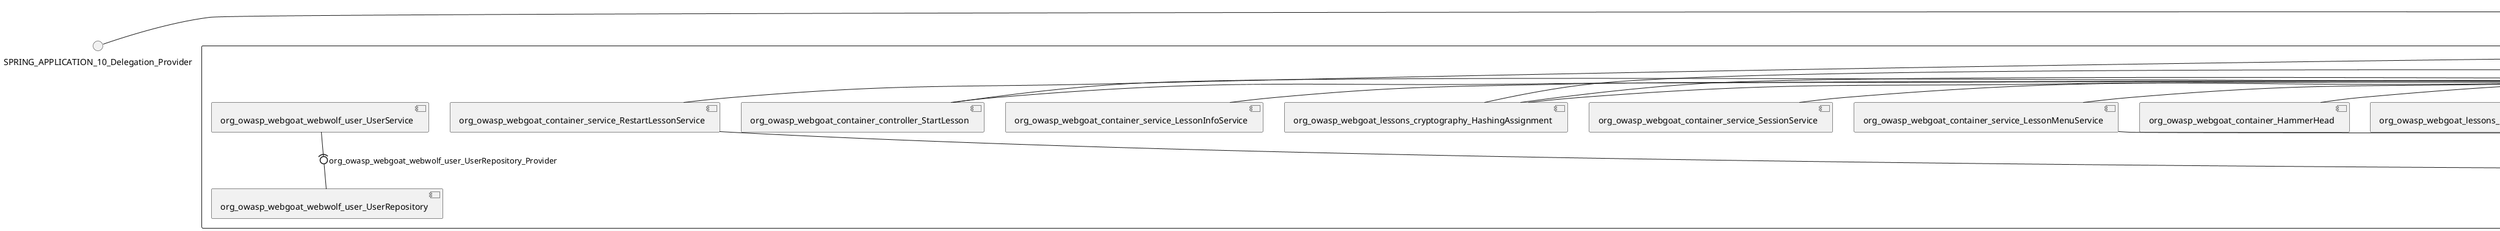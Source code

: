 @startuml
skinparam fixCircleLabelOverlapping true
skinparam componentStyle uml2
() SPRING_APPLICATION_10_Delegation_Provider
() SPRING_APPLICATION_11_Delegation_Provider
() SPRING_APPLICATION_12_Delegation_Provider
() SPRING_APPLICATION_13_Delegation_Provider
() SPRING_APPLICATION_14_Delegation_Provider
() SPRING_APPLICATION_15_Delegation_Provider
() SPRING_APPLICATION_16_Delegation_Provider
() SPRING_APPLICATION_2_Delegation_Provider
() SPRING_APPLICATION_3_Delegation_Provider
() SPRING_APPLICATION_4_Delegation_Provider
() SPRING_APPLICATION_5_Delegation_Provider
() SPRING_APPLICATION_6_Delegation_Provider
() SPRING_APPLICATION_7_Delegation_Provider
() SPRING_APPLICATION_8_Delegation_Provider
() SPRING_APPLICATION_9_Delegation_Provider
() SPRING_APPLICATION_BypassRestrictions_FieldRestrictions_POST_Delegation_Provider
() SPRING_APPLICATION_BypassRestrictions_frontendValidation_POST_Delegation_Provider
() SPRING_APPLICATION_ChromeDevTools_dummy_POST_Delegation_Provider
() SPRING_APPLICATION_ChromeDevTools_network_POST_Delegation_Provider
() SPRING_APPLICATION_CrossSiteScriptingStored_stored_xss_POST_Delegation_Provider
() SPRING_APPLICATION_CrossSiteScriptingStored_stored_xss_follow_up_POST_Delegation_Provider
() SPRING_APPLICATION_CrossSiteScripting_attack1_POST_Delegation_Provider
() SPRING_APPLICATION_CrossSiteScripting_attack3_POST_Delegation_Provider
() SPRING_APPLICATION_CrossSiteScripting_attack4_POST_Delegation_Provider
() SPRING_APPLICATION_CrossSiteScripting_attack5a_GET_Delegation_Provider
() SPRING_APPLICATION_CrossSiteScripting_attack6a_POST_Delegation_Provider
() SPRING_APPLICATION_CrossSiteScripting_dom_follow_up_POST_Delegation_Provider
() SPRING_APPLICATION_CrossSiteScripting_phone_home_xss_POST_Delegation_Provider
() SPRING_APPLICATION_CrossSiteScripting_quiz_GET_POST_Delegation_Provider
() SPRING_APPLICATION_Delegation_Provider
() SPRING_APPLICATION_GET_10_Delegation_Provider
() SPRING_APPLICATION_GET_11_Delegation_Provider
() SPRING_APPLICATION_GET_2_Delegation_Provider
() SPRING_APPLICATION_GET_3_Delegation_Provider
() SPRING_APPLICATION_GET_4_Delegation_Provider
() SPRING_APPLICATION_GET_5_Delegation_Provider
() SPRING_APPLICATION_GET_6_Delegation_Provider
() SPRING_APPLICATION_GET_7_Delegation_Provider
() SPRING_APPLICATION_GET_8_Delegation_Provider
() SPRING_APPLICATION_GET_9_Delegation_Provider
() SPRING_APPLICATION_GET_Delegation_Provider
() SPRING_APPLICATION_HtmlTampering_task_POST_Delegation_Provider
() SPRING_APPLICATION_HttpBasics_attack1_POST_Delegation_Provider
() SPRING_APPLICATION_HttpBasics_attack2_POST_Delegation_Provider
() SPRING_APPLICATION_IDOR_diff_attributes_POST_Delegation_Provider
() SPRING_APPLICATION_IDOR_login_POST_Delegation_Provider
() SPRING_APPLICATION_IDOR_profile_alt_path_POST_Delegation_Provider
() SPRING_APPLICATION_InsecureDeserialization_task_POST_Delegation_Provider
() SPRING_APPLICATION_InsecureLogin_Delegation_Provider
() SPRING_APPLICATION_JWT_decode_POST_Delegation_Provider
() SPRING_APPLICATION_JWT_jku_Delegation_Provider
() SPRING_APPLICATION_JWT_kid_Delegation_Provider
() SPRING_APPLICATION_JWT_quiz_GET_POST_Delegation_Provider
() SPRING_APPLICATION_JWT_refresh_Delegation_Provider
() SPRING_APPLICATION_JWT_secret_POST_Delegation_Provider
() SPRING_APPLICATION_JWT_votings_Delegation_Provider
() SPRING_APPLICATION_LogSpoofing_log_bleeding_POST_Delegation_Provider
() SPRING_APPLICATION_LogSpoofing_log_spoofing_POST_Delegation_Provider
() SPRING_APPLICATION_POST_10_Delegation_Provider
() SPRING_APPLICATION_POST_11_Delegation_Provider
() SPRING_APPLICATION_POST_12_Delegation_Provider
() SPRING_APPLICATION_POST_13_Delegation_Provider
() SPRING_APPLICATION_POST_14_Delegation_Provider
() SPRING_APPLICATION_POST_15_Delegation_Provider
() SPRING_APPLICATION_POST_16_Delegation_Provider
() SPRING_APPLICATION_POST_17_Delegation_Provider
() SPRING_APPLICATION_POST_18_Delegation_Provider
() SPRING_APPLICATION_POST_2_Delegation_Provider
() SPRING_APPLICATION_POST_3_Delegation_Provider
() SPRING_APPLICATION_POST_4_Delegation_Provider
() SPRING_APPLICATION_POST_5_Delegation_Provider
() SPRING_APPLICATION_POST_6_Delegation_Provider
() SPRING_APPLICATION_POST_7_Delegation_Provider
() SPRING_APPLICATION_POST_8_Delegation_Provider
() SPRING_APPLICATION_POST_9_Delegation_Provider
() SPRING_APPLICATION_POST_Delegation_Provider
() SPRING_APPLICATION_PUT_Delegation_Provider
() SPRING_APPLICATION_PasswordReset_ForgotPassword_create_password_reset_link_POST_Delegation_Provider
() SPRING_APPLICATION_PasswordReset_SecurityQuestions_POST_Delegation_Provider
() SPRING_APPLICATION_PasswordReset_reset_Delegation_Provider
() SPRING_APPLICATION_PasswordReset_simple_mail_reset_POST_Delegation_Provider
() SPRING_APPLICATION_PathTraversal_profile_picture_GET_Delegation_Provider
() SPRING_APPLICATION_PathTraversal_profile_picture_fix_GET_Delegation_Provider
() SPRING_APPLICATION_PathTraversal_profile_upload_POST_Delegation_Provider
() SPRING_APPLICATION_PathTraversal_profile_upload_fix_POST_Delegation_Provider
() SPRING_APPLICATION_PathTraversal_profile_upload_remove_user_input_POST_Delegation_Provider
() SPRING_APPLICATION_PathTraversal_random_POST_Delegation_Provider
() SPRING_APPLICATION_PathTraversal_random_picture_GET_Delegation_Provider
() SPRING_APPLICATION_PathTraversal_zip_slip_Delegation_Provider
() SPRING_APPLICATION_SSRF_task1_POST_Delegation_Provider
() SPRING_APPLICATION_SSRF_task2_POST_Delegation_Provider
() SPRING_APPLICATION_SecurePasswords_assignment_POST_Delegation_Provider
() SPRING_APPLICATION_SqlInjectionAdvanced_attack6a_POST_Delegation_Provider
() SPRING_APPLICATION_SqlInjectionAdvanced_attack6b_POST_Delegation_Provider
() SPRING_APPLICATION_SqlInjectionAdvanced_challenge_Login_POST_Delegation_Provider
() SPRING_APPLICATION_SqlInjectionAdvanced_challenge_PUT_Delegation_Provider
() SPRING_APPLICATION_SqlInjectionAdvanced_quiz_GET_POST_Delegation_Provider
() SPRING_APPLICATION_SqlInjectionMitigations_attack10a_POST_Delegation_Provider
() SPRING_APPLICATION_SqlInjectionMitigations_attack10b_POST_Delegation_Provider
() SPRING_APPLICATION_SqlInjectionMitigations_attack12a_POST_Delegation_Provider
() SPRING_APPLICATION_SqlInjectionMitigations_servers_GET_Delegation_Provider
() SPRING_APPLICATION_SqlInjection_assignment5a_POST_Delegation_Provider
() SPRING_APPLICATION_SqlInjection_assignment5b_POST_Delegation_Provider
() SPRING_APPLICATION_SqlInjection_attack10_POST_Delegation_Provider
() SPRING_APPLICATION_SqlInjection_attack2_POST_Delegation_Provider
() SPRING_APPLICATION_SqlInjection_attack3_POST_Delegation_Provider
() SPRING_APPLICATION_SqlInjection_attack4_POST_Delegation_Provider
() SPRING_APPLICATION_SqlInjection_attack5_POST_Delegation_Provider
() SPRING_APPLICATION_SqlInjection_attack8_POST_Delegation_Provider
() SPRING_APPLICATION_SqlInjection_attack9_POST_Delegation_Provider
() SPRING_APPLICATION_SqlOnlyInputValidationOnKeywords_attack_POST_Delegation_Provider
() SPRING_APPLICATION_SqlOnlyInputValidation_attack_POST_Delegation_Provider
() SPRING_APPLICATION_VulnerableComponents_attack1_POST_Delegation_Provider
() SPRING_APPLICATION_WebWolf_GET_Delegation_Provider
() SPRING_APPLICATION_WebWolf_landing_Delegation_Provider
() SPRING_APPLICATION_WebWolf_mail_Delegation_Provider
() SPRING_APPLICATION_challenge_1_POST_Delegation_Provider
() SPRING_APPLICATION_challenge_5_POST_Delegation_Provider
() SPRING_APPLICATION_challenge_7_Delegation_Provider
() SPRING_APPLICATION_challenge_8_Delegation_Provider
() SPRING_APPLICATION_challenge_logo_Delegation_Provider
() SPRING_APPLICATION_cia_quiz_GET_POST_Delegation_Provider
() SPRING_APPLICATION_clientSideFiltering_attack1_POST_Delegation_Provider
() SPRING_APPLICATION_clientSideFiltering_challenge_store_coupons_GET_Delegation_Provider
() SPRING_APPLICATION_clientSideFiltering_getItForFree_POST_Delegation_Provider
() SPRING_APPLICATION_clientSideFiltering_salaries_GET_Delegation_Provider
() SPRING_APPLICATION_crypto_encoding_basic_auth_POST_Delegation_Provider
() SPRING_APPLICATION_crypto_encoding_xor_POST_Delegation_Provider
() SPRING_APPLICATION_crypto_hashing_POST_Delegation_Provider
() SPRING_APPLICATION_crypto_secure_defaults_POST_Delegation_Provider
() SPRING_APPLICATION_crypto_signing_verify_POST_Delegation_Provider
() SPRING_APPLICATION_csrf_feedback_message_POST_Delegation_Provider
() SPRING_APPLICATION_csrf_review_POST_Delegation_Provider
() SPRING_APPLICATION_files_GET_Delegation_Provider
() SPRING_APPLICATION_fileupload_POST_Delegation_Provider
() SPRING_APPLICATION_jwt_Delegation_Provider
() SPRING_APPLICATION_landing_Delegation_Provider
() SPRING_APPLICATION_lesson_template_Delegation_Provider
() SPRING_APPLICATION_login_oauth_mvc_GET_Delegation_Provider
() SPRING_APPLICATION_mail_DELETE_GET_POST_Delegation_Provider
() SPRING_APPLICATION_register_mvc_POST_Delegation_Provider
() SPRING_APPLICATION_registration_GET_Delegation_Provider
() SPRING_APPLICATION_requests_GET_Delegation_Provider
() SPRING_APPLICATION_scoreboard_data_GET_Delegation_Provider
() SPRING_APPLICATION_server_directory_GET_Delegation_Provider
() SPRING_APPLICATION_service_debug_labels_mvc_Delegation_Provider
() SPRING_APPLICATION_service_lessonoverview_mvc_Delegation_Provider
() SPRING_APPLICATION_xxe_comments_GET_Delegation_Provider
rectangle System {
[org_owasp_webgoat_container_HammerHead] [[webgoat-webgoat.repository#__sWHqg87Ee-2TMdGPkhvLQ]]
[org_owasp_webgoat_container_WebWolfRedirect] [[webgoat-webgoat.repository#__sWHqg87Ee-2TMdGPkhvLQ]]
[org_owasp_webgoat_container_controller_StartLesson] [[webgoat-webgoat.repository#__sWHqg87Ee-2TMdGPkhvLQ]]
[org_owasp_webgoat_container_controller_Welcome] [[webgoat-webgoat.repository#__sWHqg87Ee-2TMdGPkhvLQ]]
[org_owasp_webgoat_container_i18n_PluginMessages_Provider] [[webgoat-webgoat.repository#__sWHqg87Ee-2TMdGPkhvLQ]]
[org_owasp_webgoat_container_service_EnvironmentService] [[webgoat-webgoat.repository#__sWHqg87Ee-2TMdGPkhvLQ]]
[org_owasp_webgoat_container_service_HintService] [[webgoat-webgoat.repository#__sWHqg87Ee-2TMdGPkhvLQ]]
[org_owasp_webgoat_container_service_LabelDebugService] [[webgoat-webgoat.repository#__sWHqg87Ee-2TMdGPkhvLQ]]
[org_owasp_webgoat_container_service_LabelService] [[webgoat-webgoat.repository#__sWHqg87Ee-2TMdGPkhvLQ]]
[org_owasp_webgoat_container_service_LessonInfoService] [[webgoat-webgoat.repository#__sWHqg87Ee-2TMdGPkhvLQ]]
[org_owasp_webgoat_container_service_LessonMenuService] [[webgoat-webgoat.repository#__sWHqg87Ee-2TMdGPkhvLQ]]
[org_owasp_webgoat_container_service_LessonProgressService] [[webgoat-webgoat.repository#__sWHqg87Ee-2TMdGPkhvLQ]]
[org_owasp_webgoat_container_service_LessonTitleService] [[webgoat-webgoat.repository#__sWHqg87Ee-2TMdGPkhvLQ]]
[org_owasp_webgoat_container_service_ReportCardService] [[webgoat-webgoat.repository#__sWHqg87Ee-2TMdGPkhvLQ]]
[org_owasp_webgoat_container_service_RestartLessonService] [[webgoat-webgoat.repository#__sWHqg87Ee-2TMdGPkhvLQ]]
[org_owasp_webgoat_container_service_SessionService] [[webgoat-webgoat.repository#__sWHqg87Ee-2TMdGPkhvLQ]]
[org_owasp_webgoat_container_session_UserSessionData_Provider] [[webgoat-webgoat.repository#__sWHqg87Ee-2TMdGPkhvLQ]]
[org_owasp_webgoat_container_session_WebSession_Provider] [[webgoat-webgoat.repository#__sWHqg87Ee-2TMdGPkhvLQ]]
[org_owasp_webgoat_container_users_RegistrationController] [[webgoat-webgoat.repository#__sWHqg87Ee-2TMdGPkhvLQ]]
[org_owasp_webgoat_container_users_Scoreboard] [[webgoat-webgoat.repository#__sWHqg87Ee-2TMdGPkhvLQ]]
[org_owasp_webgoat_container_users_UserRepository] [[webgoat-webgoat.repository#__sWHqg87Ee-2TMdGPkhvLQ]]
[org_owasp_webgoat_container_users_UserService] [[webgoat-webgoat.repository#__sWHqg87Ee-2TMdGPkhvLQ]]
[org_owasp_webgoat_container_users_UserTrackerRepository] [[webgoat-webgoat.repository#__sWHqg87Ee-2TMdGPkhvLQ]]
[org_owasp_webgoat_lessons_authbypass_VerifyAccount] [[webgoat-webgoat.repository#__sWHqg87Ee-2TMdGPkhvLQ]]
[org_owasp_webgoat_lessons_bypassrestrictions_BypassRestrictionsFieldRestrictions] [[webgoat-webgoat.repository#__sWHqg87Ee-2TMdGPkhvLQ]]
[org_owasp_webgoat_lessons_bypassrestrictions_BypassRestrictionsFrontendValidation] [[webgoat-webgoat.repository#__sWHqg87Ee-2TMdGPkhvLQ]]
[org_owasp_webgoat_lessons_challenges_FlagController] [[webgoat-webgoat.repository#__sWHqg87Ee-2TMdGPkhvLQ]]
[org_owasp_webgoat_lessons_challenges_challenge1_Assignment1] [[webgoat-webgoat.repository#__sWHqg87Ee-2TMdGPkhvLQ]]
[org_owasp_webgoat_lessons_challenges_challenge1_ImageServlet] [[webgoat-webgoat.repository#__sWHqg87Ee-2TMdGPkhvLQ]]
[org_owasp_webgoat_lessons_challenges_challenge5_Assignment5] [[webgoat-webgoat.repository#__sWHqg87Ee-2TMdGPkhvLQ]]
[org_owasp_webgoat_lessons_challenges_challenge7_Assignment7] [[webgoat-webgoat.repository#__sWHqg87Ee-2TMdGPkhvLQ]]
[org_owasp_webgoat_lessons_challenges_challenge8_Assignment8] [[webgoat-webgoat.repository#__sWHqg87Ee-2TMdGPkhvLQ]]
[org_owasp_webgoat_lessons_chromedevtools_NetworkDummy] [[webgoat-webgoat.repository#__sWHqg87Ee-2TMdGPkhvLQ]]
[org_owasp_webgoat_lessons_chromedevtools_NetworkLesson] [[webgoat-webgoat.repository#__sWHqg87Ee-2TMdGPkhvLQ]]
[org_owasp_webgoat_lessons_cia_CIAQuiz] [[webgoat-webgoat.repository#__sWHqg87Ee-2TMdGPkhvLQ]]
[org_owasp_webgoat_lessons_clientsidefiltering_ClientSideFilteringAssignment] [[webgoat-webgoat.repository#__sWHqg87Ee-2TMdGPkhvLQ]]
[org_owasp_webgoat_lessons_clientsidefiltering_ClientSideFilteringFreeAssignment] [[webgoat-webgoat.repository#__sWHqg87Ee-2TMdGPkhvLQ]]
[org_owasp_webgoat_lessons_clientsidefiltering_Salaries] [[webgoat-webgoat.repository#__sWHqg87Ee-2TMdGPkhvLQ]]
[org_owasp_webgoat_lessons_clientsidefiltering_ShopEndpoint] [[webgoat-webgoat.repository#__sWHqg87Ee-2TMdGPkhvLQ]]
[org_owasp_webgoat_lessons_cryptography_EncodingAssignment] [[webgoat-webgoat.repository#__sWHqg87Ee-2TMdGPkhvLQ]]
[org_owasp_webgoat_lessons_cryptography_HashingAssignment] [[webgoat-webgoat.repository#__sWHqg87Ee-2TMdGPkhvLQ]]
[org_owasp_webgoat_lessons_cryptography_SecureDefaultsAssignment] [[webgoat-webgoat.repository#__sWHqg87Ee-2TMdGPkhvLQ]]
[org_owasp_webgoat_lessons_cryptography_SigningAssignment] [[webgoat-webgoat.repository#__sWHqg87Ee-2TMdGPkhvLQ]]
[org_owasp_webgoat_lessons_cryptography_XOREncodingAssignment] [[webgoat-webgoat.repository#__sWHqg87Ee-2TMdGPkhvLQ]]
[org_owasp_webgoat_lessons_csrf_CSRFConfirmFlag1] [[webgoat-webgoat.repository#__sWHqg87Ee-2TMdGPkhvLQ]]
[org_owasp_webgoat_lessons_csrf_CSRFFeedback] [[webgoat-webgoat.repository#__sWHqg87Ee-2TMdGPkhvLQ]]
[org_owasp_webgoat_lessons_csrf_CSRFGetFlag] [[webgoat-webgoat.repository#__sWHqg87Ee-2TMdGPkhvLQ]]
[org_owasp_webgoat_lessons_csrf_CSRFLogin] [[webgoat-webgoat.repository#__sWHqg87Ee-2TMdGPkhvLQ]]
[org_owasp_webgoat_lessons_csrf_ForgedReviews] [[webgoat-webgoat.repository#__sWHqg87Ee-2TMdGPkhvLQ]]
[org_owasp_webgoat_lessons_csrf_ObjectMapper_Provider] [[webgoat-webgoat.repository#__sWHqg87Ee-2TMdGPkhvLQ]]
[org_owasp_webgoat_lessons_deserialization_InsecureDeserializationTask] [[webgoat-webgoat.repository#__sWHqg87Ee-2TMdGPkhvLQ]]
[org_owasp_webgoat_lessons_hijacksession_HijackSessionAssignment] [[webgoat-webgoat.repository#__sWHqg87Ee-2TMdGPkhvLQ]]
[org_owasp_webgoat_lessons_hijacksession_cas_HijackSessionAuthenticationProvider] [[webgoat-webgoat.repository#__sWHqg87Ee-2TMdGPkhvLQ]]
[org_owasp_webgoat_lessons_htmltampering_HtmlTamperingTask] [[webgoat-webgoat.repository#__sWHqg87Ee-2TMdGPkhvLQ]]
[org_owasp_webgoat_lessons_httpbasics_HttpBasicsLesson] [[webgoat-webgoat.repository#__sWHqg87Ee-2TMdGPkhvLQ]]
[org_owasp_webgoat_lessons_httpbasics_HttpBasicsQuiz] [[webgoat-webgoat.repository#__sWHqg87Ee-2TMdGPkhvLQ]]
[org_owasp_webgoat_lessons_httpproxies_HttpBasicsInterceptRequest] [[webgoat-webgoat.repository#__sWHqg87Ee-2TMdGPkhvLQ]]
[org_owasp_webgoat_lessons_idor_IDORDiffAttributes] [[webgoat-webgoat.repository#__sWHqg87Ee-2TMdGPkhvLQ]]
[org_owasp_webgoat_lessons_idor_IDOREditOtherProfile] [[webgoat-webgoat.repository#__sWHqg87Ee-2TMdGPkhvLQ]]
[org_owasp_webgoat_lessons_idor_IDORLogin] [[webgoat-webgoat.repository#__sWHqg87Ee-2TMdGPkhvLQ]]
[org_owasp_webgoat_lessons_idor_IDORViewOtherProfile] [[webgoat-webgoat.repository#__sWHqg87Ee-2TMdGPkhvLQ]]
[org_owasp_webgoat_lessons_idor_IDORViewOwnProfile] [[webgoat-webgoat.repository#__sWHqg87Ee-2TMdGPkhvLQ]]
[org_owasp_webgoat_lessons_idor_IDORViewOwnProfileAltUrl] [[webgoat-webgoat.repository#__sWHqg87Ee-2TMdGPkhvLQ]]
[org_owasp_webgoat_lessons_insecurelogin_InsecureLoginTask] [[webgoat-webgoat.repository#__sWHqg87Ee-2TMdGPkhvLQ]]
[org_owasp_webgoat_lessons_jwt_JWTDecodeEndpoint] [[webgoat-webgoat.repository#__sWHqg87Ee-2TMdGPkhvLQ]]
[org_owasp_webgoat_lessons_jwt_JWTQuiz] [[webgoat-webgoat.repository#__sWHqg87Ee-2TMdGPkhvLQ]]
[org_owasp_webgoat_lessons_jwt_JWTRefreshEndpoint] [[webgoat-webgoat.repository#__sWHqg87Ee-2TMdGPkhvLQ]]
[org_owasp_webgoat_lessons_jwt_JWTSecretKeyEndpoint] [[webgoat-webgoat.repository#__sWHqg87Ee-2TMdGPkhvLQ]]
[org_owasp_webgoat_lessons_jwt_JWTVotesEndpoint] [[webgoat-webgoat.repository#__sWHqg87Ee-2TMdGPkhvLQ]]
[org_owasp_webgoat_lessons_jwt_claimmisuse_JWTHeaderJKUEndpoint] [[webgoat-webgoat.repository#__sWHqg87Ee-2TMdGPkhvLQ]]
[org_owasp_webgoat_lessons_jwt_claimmisuse_JWTHeaderKIDEndpoint] [[webgoat-webgoat.repository#__sWHqg87Ee-2TMdGPkhvLQ]]
[org_owasp_webgoat_lessons_lessontemplate_SampleAttack] [[webgoat-webgoat.repository#__sWHqg87Ee-2TMdGPkhvLQ]]
[org_owasp_webgoat_lessons_logging_LogBleedingTask] [[webgoat-webgoat.repository#__sWHqg87Ee-2TMdGPkhvLQ]]
[org_owasp_webgoat_lessons_logging_LogSpoofingTask] [[webgoat-webgoat.repository#__sWHqg87Ee-2TMdGPkhvLQ]]
[org_owasp_webgoat_lessons_missingac_MissingFunctionACHiddenMenus] [[webgoat-webgoat.repository#__sWHqg87Ee-2TMdGPkhvLQ]]
[org_owasp_webgoat_lessons_missingac_MissingFunctionACUsers] [[webgoat-webgoat.repository#__sWHqg87Ee-2TMdGPkhvLQ]]
[org_owasp_webgoat_lessons_missingac_MissingFunctionACYourHash] [[webgoat-webgoat.repository#__sWHqg87Ee-2TMdGPkhvLQ]]
[org_owasp_webgoat_lessons_missingac_MissingFunctionACYourHashAdmin] [[webgoat-webgoat.repository#__sWHqg87Ee-2TMdGPkhvLQ]]
[org_owasp_webgoat_lessons_passwordreset_QuestionsAssignment] [[webgoat-webgoat.repository#__sWHqg87Ee-2TMdGPkhvLQ]]
[org_owasp_webgoat_lessons_passwordreset_ResetLinkAssignment] [[webgoat-webgoat.repository#__sWHqg87Ee-2TMdGPkhvLQ]]
[org_owasp_webgoat_lessons_passwordreset_ResetLinkAssignmentForgotPassword] [[webgoat-webgoat.repository#__sWHqg87Ee-2TMdGPkhvLQ]]
[org_owasp_webgoat_lessons_passwordreset_SecurityQuestionAssignment] [[webgoat-webgoat.repository#__sWHqg87Ee-2TMdGPkhvLQ]]
[org_owasp_webgoat_lessons_passwordreset_SimpleMailAssignment] [[webgoat-webgoat.repository#__sWHqg87Ee-2TMdGPkhvLQ]]
[org_owasp_webgoat_lessons_passwordreset_TriedQuestions] [[webgoat-webgoat.repository#__sWHqg87Ee-2TMdGPkhvLQ]]
[org_owasp_webgoat_lessons_pathtraversal_ProfileUpload] [[webgoat-webgoat.repository#__sWHqg87Ee-2TMdGPkhvLQ]]
[org_owasp_webgoat_lessons_pathtraversal_ProfileUploadFix] [[webgoat-webgoat.repository#__sWHqg87Ee-2TMdGPkhvLQ]]
[org_owasp_webgoat_lessons_pathtraversal_ProfileUploadRemoveUserInput] [[webgoat-webgoat.repository#__sWHqg87Ee-2TMdGPkhvLQ]]
[org_owasp_webgoat_lessons_pathtraversal_ProfileUploadRetrieval] [[webgoat-webgoat.repository#__sWHqg87Ee-2TMdGPkhvLQ]]
[org_owasp_webgoat_lessons_pathtraversal_ProfileZipSlip] [[webgoat-webgoat.repository#__sWHqg87Ee-2TMdGPkhvLQ]]
[org_owasp_webgoat_lessons_securepasswords_SecurePasswordsAssignment] [[webgoat-webgoat.repository#__sWHqg87Ee-2TMdGPkhvLQ]]
[org_owasp_webgoat_lessons_spoofcookie_SpoofCookieAssignment] [[webgoat-webgoat.repository#__sWHqg87Ee-2TMdGPkhvLQ]]
[org_owasp_webgoat_lessons_sqlinjection_advanced_SqlInjectionChallenge] [[webgoat-webgoat.repository#__sWHqg87Ee-2TMdGPkhvLQ]]
[org_owasp_webgoat_lessons_sqlinjection_advanced_SqlInjectionChallengeLogin] [[webgoat-webgoat.repository#__sWHqg87Ee-2TMdGPkhvLQ]]
[org_owasp_webgoat_lessons_sqlinjection_advanced_SqlInjectionLesson6a] [[webgoat-webgoat.repository#__sWHqg87Ee-2TMdGPkhvLQ]]
[org_owasp_webgoat_lessons_sqlinjection_advanced_SqlInjectionLesson6b] [[webgoat-webgoat.repository#__sWHqg87Ee-2TMdGPkhvLQ]]
[org_owasp_webgoat_lessons_sqlinjection_advanced_SqlInjectionQuiz] [[webgoat-webgoat.repository#__sWHqg87Ee-2TMdGPkhvLQ]]
[org_owasp_webgoat_lessons_sqlinjection_introduction_SqlInjectionLesson10] [[webgoat-webgoat.repository#__sWHqg87Ee-2TMdGPkhvLQ]]
[org_owasp_webgoat_lessons_sqlinjection_introduction_SqlInjectionLesson2] [[webgoat-webgoat.repository#__sWHqg87Ee-2TMdGPkhvLQ]]
[org_owasp_webgoat_lessons_sqlinjection_introduction_SqlInjectionLesson3] [[webgoat-webgoat.repository#__sWHqg87Ee-2TMdGPkhvLQ]]
[org_owasp_webgoat_lessons_sqlinjection_introduction_SqlInjectionLesson4] [[webgoat-webgoat.repository#__sWHqg87Ee-2TMdGPkhvLQ]]
[org_owasp_webgoat_lessons_sqlinjection_introduction_SqlInjectionLesson5] [[webgoat-webgoat.repository#__sWHqg87Ee-2TMdGPkhvLQ]]
[org_owasp_webgoat_lessons_sqlinjection_introduction_SqlInjectionLesson5a] [[webgoat-webgoat.repository#__sWHqg87Ee-2TMdGPkhvLQ]]
[org_owasp_webgoat_lessons_sqlinjection_introduction_SqlInjectionLesson5b] [[webgoat-webgoat.repository#__sWHqg87Ee-2TMdGPkhvLQ]]
[org_owasp_webgoat_lessons_sqlinjection_introduction_SqlInjectionLesson8] [[webgoat-webgoat.repository#__sWHqg87Ee-2TMdGPkhvLQ]]
[org_owasp_webgoat_lessons_sqlinjection_introduction_SqlInjectionLesson9] [[webgoat-webgoat.repository#__sWHqg87Ee-2TMdGPkhvLQ]]
[org_owasp_webgoat_lessons_sqlinjection_mitigation_Servers] [[webgoat-webgoat.repository#__sWHqg87Ee-2TMdGPkhvLQ]]
[org_owasp_webgoat_lessons_sqlinjection_mitigation_SqlInjectionLesson10a] [[webgoat-webgoat.repository#__sWHqg87Ee-2TMdGPkhvLQ]]
[org_owasp_webgoat_lessons_sqlinjection_mitigation_SqlInjectionLesson10b] [[webgoat-webgoat.repository#__sWHqg87Ee-2TMdGPkhvLQ]]
[org_owasp_webgoat_lessons_sqlinjection_mitigation_SqlInjectionLesson13] [[webgoat-webgoat.repository#__sWHqg87Ee-2TMdGPkhvLQ]]
[org_owasp_webgoat_lessons_sqlinjection_mitigation_SqlOnlyInputValidation] [[webgoat-webgoat.repository#__sWHqg87Ee-2TMdGPkhvLQ]]
[org_owasp_webgoat_lessons_sqlinjection_mitigation_SqlOnlyInputValidationOnKeywords] [[webgoat-webgoat.repository#__sWHqg87Ee-2TMdGPkhvLQ]]
[org_owasp_webgoat_lessons_ssrf_SSRFTask1] [[webgoat-webgoat.repository#__sWHqg87Ee-2TMdGPkhvLQ]]
[org_owasp_webgoat_lessons_ssrf_SSRFTask2] [[webgoat-webgoat.repository#__sWHqg87Ee-2TMdGPkhvLQ]]
[org_owasp_webgoat_lessons_vulnerablecomponents_VulnerableComponentsLesson] [[webgoat-webgoat.repository#__sWHqg87Ee-2TMdGPkhvLQ]]
[org_owasp_webgoat_lessons_webwolfintroduction_LandingAssignment] [[webgoat-webgoat.repository#__sWHqg87Ee-2TMdGPkhvLQ]]
[org_owasp_webgoat_lessons_webwolfintroduction_MailAssignment] [[webgoat-webgoat.repository#__sWHqg87Ee-2TMdGPkhvLQ]]
[org_owasp_webgoat_lessons_xss_CrossSiteScriptingLesson1] [[webgoat-webgoat.repository#__sWHqg87Ee-2TMdGPkhvLQ]]
[org_owasp_webgoat_lessons_xss_CrossSiteScriptingLesson3] [[webgoat-webgoat.repository#__sWHqg87Ee-2TMdGPkhvLQ]]
[org_owasp_webgoat_lessons_xss_CrossSiteScriptingLesson4] [[webgoat-webgoat.repository#__sWHqg87Ee-2TMdGPkhvLQ]]
[org_owasp_webgoat_lessons_xss_CrossSiteScriptingLesson5a] [[webgoat-webgoat.repository#__sWHqg87Ee-2TMdGPkhvLQ]]
[org_owasp_webgoat_lessons_xss_CrossSiteScriptingLesson6a] [[webgoat-webgoat.repository#__sWHqg87Ee-2TMdGPkhvLQ]]
[org_owasp_webgoat_lessons_xss_CrossSiteScriptingQuiz] [[webgoat-webgoat.repository#__sWHqg87Ee-2TMdGPkhvLQ]]
[org_owasp_webgoat_lessons_xss_DOMCrossSiteScripting] [[webgoat-webgoat.repository#__sWHqg87Ee-2TMdGPkhvLQ]]
[org_owasp_webgoat_lessons_xss_DOMCrossSiteScriptingVerifier] [[webgoat-webgoat.repository#__sWHqg87Ee-2TMdGPkhvLQ]]
[org_owasp_webgoat_lessons_xss_stored_StoredCrossSiteScriptingVerifier] [[webgoat-webgoat.repository#__sWHqg87Ee-2TMdGPkhvLQ]]
[org_owasp_webgoat_lessons_xss_stored_StoredXssComments] [[webgoat-webgoat.repository#__sWHqg87Ee-2TMdGPkhvLQ]]
[org_owasp_webgoat_lessons_xxe_BlindSendFileAssignment] [[webgoat-webgoat.repository#__sWHqg87Ee-2TMdGPkhvLQ]]
[org_owasp_webgoat_lessons_xxe_CommentsCache] [[webgoat-webgoat.repository#__sWHqg87Ee-2TMdGPkhvLQ]]
[org_owasp_webgoat_lessons_xxe_CommentsEndpoint] [[webgoat-webgoat.repository#__sWHqg87Ee-2TMdGPkhvLQ]]
[org_owasp_webgoat_lessons_xxe_ContentTypeAssignment] [[webgoat-webgoat.repository#__sWHqg87Ee-2TMdGPkhvLQ]]
[org_owasp_webgoat_lessons_xxe_SimpleXXE] [[webgoat-webgoat.repository#__sWHqg87Ee-2TMdGPkhvLQ]]
[org_owasp_webgoat_webwolf_FileServer] [[webgoat-webgoat.repository#__sWHqg87Ee-2TMdGPkhvLQ]]
[org_owasp_webgoat_webwolf_jwt_JWTController] [[webgoat-webgoat.repository#__sWHqg87Ee-2TMdGPkhvLQ]]
[org_owasp_webgoat_webwolf_mailbox_MailboxController] [[webgoat-webgoat.repository#__sWHqg87Ee-2TMdGPkhvLQ]]
[org_owasp_webgoat_webwolf_mailbox_MailboxRepository] [[webgoat-webgoat.repository#__sWHqg87Ee-2TMdGPkhvLQ]]
[org_owasp_webgoat_webwolf_requests_LandingPage] [[webgoat-webgoat.repository#__sWHqg87Ee-2TMdGPkhvLQ]]
[org_owasp_webgoat_webwolf_requests_Requests] [[webgoat-webgoat.repository#__sWHqg87Ee-2TMdGPkhvLQ]]
[org_owasp_webgoat_webwolf_user_UserRepository] [[webgoat-webgoat.repository#__sWHqg87Ee-2TMdGPkhvLQ]]
[org_owasp_webgoat_webwolf_user_UserService] [[webgoat-webgoat.repository#__sWHqg87Ee-2TMdGPkhvLQ]]
port SPRING_APPLICATION_10_Provider
SPRING_APPLICATION_10_Delegation_Provider - SPRING_APPLICATION_10_Provider
SPRING_APPLICATION_10_Provider - [org_owasp_webgoat_container_controller_StartLesson]
port SPRING_APPLICATION_11_Provider
SPRING_APPLICATION_11_Delegation_Provider - SPRING_APPLICATION_11_Provider
SPRING_APPLICATION_11_Provider - [org_owasp_webgoat_container_service_RestartLessonService]
port SPRING_APPLICATION_12_Provider
SPRING_APPLICATION_12_Delegation_Provider - SPRING_APPLICATION_12_Provider
SPRING_APPLICATION_12_Provider - [org_owasp_webgoat_lessons_cryptography_SigningAssignment]
port SPRING_APPLICATION_13_Provider
SPRING_APPLICATION_13_Delegation_Provider - SPRING_APPLICATION_13_Provider
SPRING_APPLICATION_13_Provider - [org_owasp_webgoat_lessons_xxe_SimpleXXE]
port SPRING_APPLICATION_14_Provider
SPRING_APPLICATION_14_Delegation_Provider - SPRING_APPLICATION_14_Provider
SPRING_APPLICATION_14_Provider - [org_owasp_webgoat_container_service_LessonInfoService]
port SPRING_APPLICATION_15_Provider
SPRING_APPLICATION_15_Delegation_Provider - SPRING_APPLICATION_15_Provider
SPRING_APPLICATION_15_Provider - [org_owasp_webgoat_lessons_cryptography_HashingAssignment]
port SPRING_APPLICATION_16_Provider
SPRING_APPLICATION_16_Delegation_Provider - SPRING_APPLICATION_16_Provider
SPRING_APPLICATION_16_Provider - [org_owasp_webgoat_lessons_cryptography_HashingAssignment]
port SPRING_APPLICATION_2_Provider
SPRING_APPLICATION_2_Delegation_Provider - SPRING_APPLICATION_2_Provider
SPRING_APPLICATION_2_Provider - [org_owasp_webgoat_container_service_SessionService]
port SPRING_APPLICATION_3_Provider
SPRING_APPLICATION_3_Delegation_Provider - SPRING_APPLICATION_3_Provider
SPRING_APPLICATION_3_Provider - [org_owasp_webgoat_container_controller_StartLesson]
port SPRING_APPLICATION_4_Provider
SPRING_APPLICATION_4_Delegation_Provider - SPRING_APPLICATION_4_Provider
SPRING_APPLICATION_4_Provider - [org_owasp_webgoat_container_service_LessonMenuService]
port SPRING_APPLICATION_5_Provider
SPRING_APPLICATION_5_Delegation_Provider - SPRING_APPLICATION_5_Provider
SPRING_APPLICATION_5_Provider - [org_owasp_webgoat_lessons_jwt_JWTSecretKeyEndpoint]
port SPRING_APPLICATION_6_Provider
SPRING_APPLICATION_6_Delegation_Provider - SPRING_APPLICATION_6_Provider
SPRING_APPLICATION_6_Provider - [org_owasp_webgoat_container_service_LabelDebugService]
port SPRING_APPLICATION_7_Provider
SPRING_APPLICATION_7_Delegation_Provider - SPRING_APPLICATION_7_Provider
SPRING_APPLICATION_7_Provider - [org_owasp_webgoat_container_HammerHead]
port SPRING_APPLICATION_8_Provider
SPRING_APPLICATION_8_Delegation_Provider - SPRING_APPLICATION_8_Provider
SPRING_APPLICATION_8_Provider - [org_owasp_webgoat_lessons_httpproxies_HttpBasicsInterceptRequest]
port SPRING_APPLICATION_9_Provider
SPRING_APPLICATION_9_Delegation_Provider - SPRING_APPLICATION_9_Provider
SPRING_APPLICATION_9_Provider - [org_owasp_webgoat_container_service_LessonTitleService]
port SPRING_APPLICATION_BypassRestrictions_FieldRestrictions_POST_Provider
SPRING_APPLICATION_BypassRestrictions_FieldRestrictions_POST_Delegation_Provider - SPRING_APPLICATION_BypassRestrictions_FieldRestrictions_POST_Provider
SPRING_APPLICATION_BypassRestrictions_FieldRestrictions_POST_Provider - [org_owasp_webgoat_lessons_bypassrestrictions_BypassRestrictionsFieldRestrictions]
port SPRING_APPLICATION_BypassRestrictions_frontendValidation_POST_Provider
SPRING_APPLICATION_BypassRestrictions_frontendValidation_POST_Delegation_Provider - SPRING_APPLICATION_BypassRestrictions_frontendValidation_POST_Provider
SPRING_APPLICATION_BypassRestrictions_frontendValidation_POST_Provider - [org_owasp_webgoat_lessons_bypassrestrictions_BypassRestrictionsFrontendValidation]
port SPRING_APPLICATION_ChromeDevTools_dummy_POST_Provider
SPRING_APPLICATION_ChromeDevTools_dummy_POST_Delegation_Provider - SPRING_APPLICATION_ChromeDevTools_dummy_POST_Provider
SPRING_APPLICATION_ChromeDevTools_dummy_POST_Provider - [org_owasp_webgoat_lessons_chromedevtools_NetworkDummy]
port SPRING_APPLICATION_ChromeDevTools_network_POST_Provider
SPRING_APPLICATION_ChromeDevTools_network_POST_Delegation_Provider - SPRING_APPLICATION_ChromeDevTools_network_POST_Provider
SPRING_APPLICATION_ChromeDevTools_network_POST_Provider - [org_owasp_webgoat_lessons_chromedevtools_NetworkLesson]
port SPRING_APPLICATION_CrossSiteScriptingStored_stored_xss_POST_Provider
SPRING_APPLICATION_CrossSiteScriptingStored_stored_xss_POST_Delegation_Provider - SPRING_APPLICATION_CrossSiteScriptingStored_stored_xss_POST_Provider
SPRING_APPLICATION_CrossSiteScriptingStored_stored_xss_POST_Provider - [org_owasp_webgoat_lessons_xss_stored_StoredXssComments]
port SPRING_APPLICATION_CrossSiteScriptingStored_stored_xss_follow_up_POST_Provider
SPRING_APPLICATION_CrossSiteScriptingStored_stored_xss_follow_up_POST_Delegation_Provider - SPRING_APPLICATION_CrossSiteScriptingStored_stored_xss_follow_up_POST_Provider
SPRING_APPLICATION_CrossSiteScriptingStored_stored_xss_follow_up_POST_Provider - [org_owasp_webgoat_lessons_xss_stored_StoredCrossSiteScriptingVerifier]
port SPRING_APPLICATION_CrossSiteScripting_attack1_POST_Provider
SPRING_APPLICATION_CrossSiteScripting_attack1_POST_Delegation_Provider - SPRING_APPLICATION_CrossSiteScripting_attack1_POST_Provider
SPRING_APPLICATION_CrossSiteScripting_attack1_POST_Provider - [org_owasp_webgoat_lessons_xss_CrossSiteScriptingLesson1]
port SPRING_APPLICATION_CrossSiteScripting_attack3_POST_Provider
SPRING_APPLICATION_CrossSiteScripting_attack3_POST_Delegation_Provider - SPRING_APPLICATION_CrossSiteScripting_attack3_POST_Provider
SPRING_APPLICATION_CrossSiteScripting_attack3_POST_Provider - [org_owasp_webgoat_lessons_xss_CrossSiteScriptingLesson3]
port SPRING_APPLICATION_CrossSiteScripting_attack4_POST_Provider
SPRING_APPLICATION_CrossSiteScripting_attack4_POST_Delegation_Provider - SPRING_APPLICATION_CrossSiteScripting_attack4_POST_Provider
SPRING_APPLICATION_CrossSiteScripting_attack4_POST_Provider - [org_owasp_webgoat_lessons_xss_CrossSiteScriptingLesson4]
port SPRING_APPLICATION_CrossSiteScripting_attack5a_GET_Provider
SPRING_APPLICATION_CrossSiteScripting_attack5a_GET_Delegation_Provider - SPRING_APPLICATION_CrossSiteScripting_attack5a_GET_Provider
SPRING_APPLICATION_CrossSiteScripting_attack5a_GET_Provider - [org_owasp_webgoat_lessons_xss_CrossSiteScriptingLesson5a]
port SPRING_APPLICATION_CrossSiteScripting_attack6a_POST_Provider
SPRING_APPLICATION_CrossSiteScripting_attack6a_POST_Delegation_Provider - SPRING_APPLICATION_CrossSiteScripting_attack6a_POST_Provider
SPRING_APPLICATION_CrossSiteScripting_attack6a_POST_Provider - [org_owasp_webgoat_lessons_xss_CrossSiteScriptingLesson6a]
port SPRING_APPLICATION_CrossSiteScripting_dom_follow_up_POST_Provider
SPRING_APPLICATION_CrossSiteScripting_dom_follow_up_POST_Delegation_Provider - SPRING_APPLICATION_CrossSiteScripting_dom_follow_up_POST_Provider
SPRING_APPLICATION_CrossSiteScripting_dom_follow_up_POST_Provider - [org_owasp_webgoat_lessons_xss_DOMCrossSiteScriptingVerifier]
port SPRING_APPLICATION_CrossSiteScripting_phone_home_xss_POST_Provider
SPRING_APPLICATION_CrossSiteScripting_phone_home_xss_POST_Delegation_Provider - SPRING_APPLICATION_CrossSiteScripting_phone_home_xss_POST_Provider
SPRING_APPLICATION_CrossSiteScripting_phone_home_xss_POST_Provider - [org_owasp_webgoat_lessons_xss_DOMCrossSiteScripting]
port SPRING_APPLICATION_CrossSiteScripting_quiz_GET_POST_Provider
SPRING_APPLICATION_CrossSiteScripting_quiz_GET_POST_Delegation_Provider - SPRING_APPLICATION_CrossSiteScripting_quiz_GET_POST_Provider
SPRING_APPLICATION_CrossSiteScripting_quiz_GET_POST_Provider - [org_owasp_webgoat_lessons_xss_CrossSiteScriptingQuiz]
port SPRING_APPLICATION_Provider
SPRING_APPLICATION_Delegation_Provider - SPRING_APPLICATION_Provider
SPRING_APPLICATION_Provider - [org_owasp_webgoat_webwolf_FileServer]
port SPRING_APPLICATION_GET_10_Provider
SPRING_APPLICATION_GET_10_Delegation_Provider - SPRING_APPLICATION_GET_10_Provider
SPRING_APPLICATION_GET_10_Provider - [org_owasp_webgoat_container_service_HintService]
port SPRING_APPLICATION_GET_11_Provider
SPRING_APPLICATION_GET_11_Delegation_Provider - SPRING_APPLICATION_GET_11_Provider
SPRING_APPLICATION_GET_11_Provider - [org_owasp_webgoat_lessons_spoofcookie_SpoofCookieAssignment]
port SPRING_APPLICATION_GET_2_Provider
SPRING_APPLICATION_GET_2_Delegation_Provider - SPRING_APPLICATION_GET_2_Provider
SPRING_APPLICATION_GET_2_Provider - [org_owasp_webgoat_lessons_cryptography_EncodingAssignment]
port SPRING_APPLICATION_GET_3_Provider
SPRING_APPLICATION_GET_3_Delegation_Provider - SPRING_APPLICATION_GET_3_Provider
SPRING_APPLICATION_GET_3_Provider - [org_owasp_webgoat_container_service_LabelService]
port SPRING_APPLICATION_GET_4_Provider
SPRING_APPLICATION_GET_4_Delegation_Provider - SPRING_APPLICATION_GET_4_Provider
SPRING_APPLICATION_GET_4_Provider - [org_owasp_webgoat_lessons_missingac_MissingFunctionACUsers]
port SPRING_APPLICATION_GET_5_Provider
SPRING_APPLICATION_GET_5_Delegation_Provider - SPRING_APPLICATION_GET_5_Provider
SPRING_APPLICATION_GET_5_Provider - [org_owasp_webgoat_lessons_idor_IDORViewOtherProfile]
port SPRING_APPLICATION_GET_6_Provider
SPRING_APPLICATION_GET_6_Delegation_Provider - SPRING_APPLICATION_GET_6_Provider
SPRING_APPLICATION_GET_6_Provider - [org_owasp_webgoat_lessons_xss_stored_StoredXssComments]
port SPRING_APPLICATION_GET_7_Provider
SPRING_APPLICATION_GET_7_Delegation_Provider - SPRING_APPLICATION_GET_7_Provider
SPRING_APPLICATION_GET_7_Provider - [org_owasp_webgoat_lessons_idor_IDORViewOwnProfile]
port SPRING_APPLICATION_GET_8_Provider
SPRING_APPLICATION_GET_8_Delegation_Provider - SPRING_APPLICATION_GET_8_Provider
SPRING_APPLICATION_GET_8_Provider - [org_owasp_webgoat_container_service_ReportCardService]
port SPRING_APPLICATION_GET_9_Provider
SPRING_APPLICATION_GET_9_Delegation_Provider - SPRING_APPLICATION_GET_9_Provider
SPRING_APPLICATION_GET_9_Provider - [org_owasp_webgoat_container_controller_Welcome]
port SPRING_APPLICATION_GET_Provider
SPRING_APPLICATION_GET_Delegation_Provider - SPRING_APPLICATION_GET_Provider
SPRING_APPLICATION_GET_Provider - [org_owasp_webgoat_lessons_csrf_ForgedReviews]
port SPRING_APPLICATION_HtmlTampering_task_POST_Provider
SPRING_APPLICATION_HtmlTampering_task_POST_Delegation_Provider - SPRING_APPLICATION_HtmlTampering_task_POST_Provider
SPRING_APPLICATION_HtmlTampering_task_POST_Provider - [org_owasp_webgoat_lessons_htmltampering_HtmlTamperingTask]
port SPRING_APPLICATION_HttpBasics_attack1_POST_Provider
SPRING_APPLICATION_HttpBasics_attack1_POST_Delegation_Provider - SPRING_APPLICATION_HttpBasics_attack1_POST_Provider
SPRING_APPLICATION_HttpBasics_attack1_POST_Provider - [org_owasp_webgoat_lessons_httpbasics_HttpBasicsLesson]
port SPRING_APPLICATION_HttpBasics_attack2_POST_Provider
SPRING_APPLICATION_HttpBasics_attack2_POST_Delegation_Provider - SPRING_APPLICATION_HttpBasics_attack2_POST_Provider
SPRING_APPLICATION_HttpBasics_attack2_POST_Provider - [org_owasp_webgoat_lessons_httpbasics_HttpBasicsQuiz]
port SPRING_APPLICATION_IDOR_diff_attributes_POST_Provider
SPRING_APPLICATION_IDOR_diff_attributes_POST_Delegation_Provider - SPRING_APPLICATION_IDOR_diff_attributes_POST_Provider
SPRING_APPLICATION_IDOR_diff_attributes_POST_Provider - [org_owasp_webgoat_lessons_idor_IDORDiffAttributes]
port SPRING_APPLICATION_IDOR_login_POST_Provider
SPRING_APPLICATION_IDOR_login_POST_Delegation_Provider - SPRING_APPLICATION_IDOR_login_POST_Provider
SPRING_APPLICATION_IDOR_login_POST_Provider - [org_owasp_webgoat_lessons_idor_IDORLogin]
port SPRING_APPLICATION_IDOR_profile_alt_path_POST_Provider
SPRING_APPLICATION_IDOR_profile_alt_path_POST_Delegation_Provider - SPRING_APPLICATION_IDOR_profile_alt_path_POST_Provider
SPRING_APPLICATION_IDOR_profile_alt_path_POST_Provider - [org_owasp_webgoat_lessons_idor_IDORViewOwnProfileAltUrl]
port SPRING_APPLICATION_InsecureDeserialization_task_POST_Provider
SPRING_APPLICATION_InsecureDeserialization_task_POST_Delegation_Provider - SPRING_APPLICATION_InsecureDeserialization_task_POST_Provider
SPRING_APPLICATION_InsecureDeserialization_task_POST_Provider - [org_owasp_webgoat_lessons_deserialization_InsecureDeserializationTask]
port SPRING_APPLICATION_InsecureLogin_Provider
SPRING_APPLICATION_InsecureLogin_Delegation_Provider - SPRING_APPLICATION_InsecureLogin_Provider
SPRING_APPLICATION_InsecureLogin_Provider - [org_owasp_webgoat_lessons_insecurelogin_InsecureLoginTask]
port SPRING_APPLICATION_JWT_decode_POST_Provider
SPRING_APPLICATION_JWT_decode_POST_Delegation_Provider - SPRING_APPLICATION_JWT_decode_POST_Provider
SPRING_APPLICATION_JWT_decode_POST_Provider - [org_owasp_webgoat_lessons_jwt_JWTDecodeEndpoint]
port SPRING_APPLICATION_JWT_jku_Provider
SPRING_APPLICATION_JWT_jku_Delegation_Provider - SPRING_APPLICATION_JWT_jku_Provider
SPRING_APPLICATION_JWT_jku_Provider - [org_owasp_webgoat_lessons_jwt_claimmisuse_JWTHeaderJKUEndpoint]
port SPRING_APPLICATION_JWT_kid_Provider
SPRING_APPLICATION_JWT_kid_Delegation_Provider - SPRING_APPLICATION_JWT_kid_Provider
SPRING_APPLICATION_JWT_kid_Provider - [org_owasp_webgoat_lessons_jwt_claimmisuse_JWTHeaderKIDEndpoint]
port SPRING_APPLICATION_JWT_quiz_GET_POST_Provider
SPRING_APPLICATION_JWT_quiz_GET_POST_Delegation_Provider - SPRING_APPLICATION_JWT_quiz_GET_POST_Provider
SPRING_APPLICATION_JWT_quiz_GET_POST_Provider - [org_owasp_webgoat_lessons_jwt_JWTQuiz]
port SPRING_APPLICATION_JWT_refresh_Provider
SPRING_APPLICATION_JWT_refresh_Delegation_Provider - SPRING_APPLICATION_JWT_refresh_Provider
SPRING_APPLICATION_JWT_refresh_Provider - [org_owasp_webgoat_lessons_jwt_JWTRefreshEndpoint]
port SPRING_APPLICATION_JWT_secret_POST_Provider
SPRING_APPLICATION_JWT_secret_POST_Delegation_Provider - SPRING_APPLICATION_JWT_secret_POST_Provider
SPRING_APPLICATION_JWT_secret_POST_Provider - [org_owasp_webgoat_lessons_jwt_JWTSecretKeyEndpoint]
port SPRING_APPLICATION_JWT_votings_Provider
SPRING_APPLICATION_JWT_votings_Delegation_Provider - SPRING_APPLICATION_JWT_votings_Provider
SPRING_APPLICATION_JWT_votings_Provider - [org_owasp_webgoat_lessons_jwt_JWTVotesEndpoint]
port SPRING_APPLICATION_LogSpoofing_log_bleeding_POST_Provider
SPRING_APPLICATION_LogSpoofing_log_bleeding_POST_Delegation_Provider - SPRING_APPLICATION_LogSpoofing_log_bleeding_POST_Provider
SPRING_APPLICATION_LogSpoofing_log_bleeding_POST_Provider - [org_owasp_webgoat_lessons_logging_LogBleedingTask]
port SPRING_APPLICATION_LogSpoofing_log_spoofing_POST_Provider
SPRING_APPLICATION_LogSpoofing_log_spoofing_POST_Delegation_Provider - SPRING_APPLICATION_LogSpoofing_log_spoofing_POST_Provider
SPRING_APPLICATION_LogSpoofing_log_spoofing_POST_Provider - [org_owasp_webgoat_lessons_logging_LogSpoofingTask]
port SPRING_APPLICATION_POST_10_Provider
SPRING_APPLICATION_POST_10_Delegation_Provider - SPRING_APPLICATION_POST_10_Provider
SPRING_APPLICATION_POST_10_Provider - [org_owasp_webgoat_lessons_challenges_FlagController]
port SPRING_APPLICATION_POST_11_Provider
SPRING_APPLICATION_POST_11_Delegation_Provider - SPRING_APPLICATION_POST_11_Provider
SPRING_APPLICATION_POST_11_Provider - [org_owasp_webgoat_lessons_missingac_MissingFunctionACHiddenMenus]
port SPRING_APPLICATION_POST_12_Provider
SPRING_APPLICATION_POST_12_Delegation_Provider - SPRING_APPLICATION_POST_12_Provider
SPRING_APPLICATION_POST_12_Provider - [org_owasp_webgoat_lessons_passwordreset_QuestionsAssignment]
port SPRING_APPLICATION_POST_13_Provider
SPRING_APPLICATION_POST_13_Delegation_Provider - SPRING_APPLICATION_POST_13_Provider
SPRING_APPLICATION_POST_13_Provider - [org_owasp_webgoat_lessons_csrf_CSRFLogin]
port SPRING_APPLICATION_POST_14_Provider
SPRING_APPLICATION_POST_14_Delegation_Provider - SPRING_APPLICATION_POST_14_Provider
SPRING_APPLICATION_POST_14_Provider - [org_owasp_webgoat_lessons_passwordreset_SimpleMailAssignment]
port SPRING_APPLICATION_POST_15_Provider
SPRING_APPLICATION_POST_15_Delegation_Provider - SPRING_APPLICATION_POST_15_Provider
SPRING_APPLICATION_POST_15_Provider - [org_owasp_webgoat_lessons_missingac_MissingFunctionACYourHash]
port SPRING_APPLICATION_POST_16_Provider
SPRING_APPLICATION_POST_16_Delegation_Provider - SPRING_APPLICATION_POST_16_Provider
SPRING_APPLICATION_POST_16_Provider - [org_owasp_webgoat_lessons_xxe_BlindSendFileAssignment]
port SPRING_APPLICATION_POST_17_Provider
SPRING_APPLICATION_POST_17_Delegation_Provider - SPRING_APPLICATION_POST_17_Provider
SPRING_APPLICATION_POST_17_Provider - [org_owasp_webgoat_lessons_missingac_MissingFunctionACYourHashAdmin]
port SPRING_APPLICATION_POST_18_Provider
SPRING_APPLICATION_POST_18_Delegation_Provider - SPRING_APPLICATION_POST_18_Provider
SPRING_APPLICATION_POST_18_Provider - [org_owasp_webgoat_lessons_csrf_CSRFConfirmFlag1]
port SPRING_APPLICATION_POST_2_Provider
SPRING_APPLICATION_POST_2_Delegation_Provider - SPRING_APPLICATION_POST_2_Provider
SPRING_APPLICATION_POST_2_Provider - [org_owasp_webgoat_lessons_csrf_CSRFGetFlag]
port SPRING_APPLICATION_POST_3_Provider
SPRING_APPLICATION_POST_3_Delegation_Provider - SPRING_APPLICATION_POST_3_Provider
SPRING_APPLICATION_POST_3_Provider - [org_owasp_webgoat_lessons_chromedevtools_NetworkLesson]
port SPRING_APPLICATION_POST_4_Provider
SPRING_APPLICATION_POST_4_Delegation_Provider - SPRING_APPLICATION_POST_4_Provider
SPRING_APPLICATION_POST_4_Provider - [org_owasp_webgoat_lessons_authbypass_VerifyAccount]
port SPRING_APPLICATION_POST_5_Provider
SPRING_APPLICATION_POST_5_Delegation_Provider - SPRING_APPLICATION_POST_5_Provider
SPRING_APPLICATION_POST_5_Provider - [org_owasp_webgoat_lessons_spoofcookie_SpoofCookieAssignment]
port SPRING_APPLICATION_POST_6_Provider
SPRING_APPLICATION_POST_6_Delegation_Provider - SPRING_APPLICATION_POST_6_Provider
SPRING_APPLICATION_POST_6_Provider - [org_owasp_webgoat_lessons_missingac_MissingFunctionACUsers]
port SPRING_APPLICATION_POST_7_Provider
SPRING_APPLICATION_POST_7_Delegation_Provider - SPRING_APPLICATION_POST_7_Provider
SPRING_APPLICATION_POST_7_Provider - [org_owasp_webgoat_lessons_xxe_SimpleXXE]
port SPRING_APPLICATION_POST_8_Provider
SPRING_APPLICATION_POST_8_Delegation_Provider - SPRING_APPLICATION_POST_8_Provider
SPRING_APPLICATION_POST_8_Provider - [org_owasp_webgoat_lessons_hijacksession_HijackSessionAssignment]
port SPRING_APPLICATION_POST_9_Provider
SPRING_APPLICATION_POST_9_Delegation_Provider - SPRING_APPLICATION_POST_9_Provider
SPRING_APPLICATION_POST_9_Provider - [org_owasp_webgoat_lessons_csrf_CSRFFeedback]
port SPRING_APPLICATION_POST_Provider
SPRING_APPLICATION_POST_Delegation_Provider - SPRING_APPLICATION_POST_Provider
SPRING_APPLICATION_POST_Provider - [org_owasp_webgoat_lessons_xxe_ContentTypeAssignment]
port SPRING_APPLICATION_PUT_Provider
SPRING_APPLICATION_PUT_Delegation_Provider - SPRING_APPLICATION_PUT_Provider
SPRING_APPLICATION_PUT_Provider - [org_owasp_webgoat_lessons_idor_IDOREditOtherProfile]
port SPRING_APPLICATION_PasswordReset_ForgotPassword_create_password_reset_link_POST_Provider
SPRING_APPLICATION_PasswordReset_ForgotPassword_create_password_reset_link_POST_Delegation_Provider - SPRING_APPLICATION_PasswordReset_ForgotPassword_create_password_reset_link_POST_Provider
SPRING_APPLICATION_PasswordReset_ForgotPassword_create_password_reset_link_POST_Provider - [org_owasp_webgoat_lessons_passwordreset_ResetLinkAssignmentForgotPassword]
port SPRING_APPLICATION_PasswordReset_SecurityQuestions_POST_Provider
SPRING_APPLICATION_PasswordReset_SecurityQuestions_POST_Delegation_Provider - SPRING_APPLICATION_PasswordReset_SecurityQuestions_POST_Provider
SPRING_APPLICATION_PasswordReset_SecurityQuestions_POST_Provider - [org_owasp_webgoat_lessons_passwordreset_SecurityQuestionAssignment]
port SPRING_APPLICATION_PasswordReset_reset_Provider
SPRING_APPLICATION_PasswordReset_reset_Delegation_Provider - SPRING_APPLICATION_PasswordReset_reset_Provider
SPRING_APPLICATION_PasswordReset_reset_Provider - [org_owasp_webgoat_lessons_passwordreset_ResetLinkAssignment]
port SPRING_APPLICATION_PasswordReset_simple_mail_reset_POST_Provider
SPRING_APPLICATION_PasswordReset_simple_mail_reset_POST_Delegation_Provider - SPRING_APPLICATION_PasswordReset_simple_mail_reset_POST_Provider
SPRING_APPLICATION_PasswordReset_simple_mail_reset_POST_Provider - [org_owasp_webgoat_lessons_passwordreset_SimpleMailAssignment]
port SPRING_APPLICATION_PathTraversal_profile_picture_GET_Provider
SPRING_APPLICATION_PathTraversal_profile_picture_GET_Delegation_Provider - SPRING_APPLICATION_PathTraversal_profile_picture_GET_Provider
SPRING_APPLICATION_PathTraversal_profile_picture_GET_Provider - [org_owasp_webgoat_lessons_pathtraversal_ProfileUpload]
port SPRING_APPLICATION_PathTraversal_profile_picture_fix_GET_Provider
SPRING_APPLICATION_PathTraversal_profile_picture_fix_GET_Delegation_Provider - SPRING_APPLICATION_PathTraversal_profile_picture_fix_GET_Provider
SPRING_APPLICATION_PathTraversal_profile_picture_fix_GET_Provider - [org_owasp_webgoat_lessons_pathtraversal_ProfileUploadFix]
port SPRING_APPLICATION_PathTraversal_profile_upload_POST_Provider
SPRING_APPLICATION_PathTraversal_profile_upload_POST_Delegation_Provider - SPRING_APPLICATION_PathTraversal_profile_upload_POST_Provider
SPRING_APPLICATION_PathTraversal_profile_upload_POST_Provider - [org_owasp_webgoat_lessons_pathtraversal_ProfileUpload]
port SPRING_APPLICATION_PathTraversal_profile_upload_fix_POST_Provider
SPRING_APPLICATION_PathTraversal_profile_upload_fix_POST_Delegation_Provider - SPRING_APPLICATION_PathTraversal_profile_upload_fix_POST_Provider
SPRING_APPLICATION_PathTraversal_profile_upload_fix_POST_Provider - [org_owasp_webgoat_lessons_pathtraversal_ProfileUploadFix]
port SPRING_APPLICATION_PathTraversal_profile_upload_remove_user_input_POST_Provider
SPRING_APPLICATION_PathTraversal_profile_upload_remove_user_input_POST_Delegation_Provider - SPRING_APPLICATION_PathTraversal_profile_upload_remove_user_input_POST_Provider
SPRING_APPLICATION_PathTraversal_profile_upload_remove_user_input_POST_Provider - [org_owasp_webgoat_lessons_pathtraversal_ProfileUploadRemoveUserInput]
port SPRING_APPLICATION_PathTraversal_random_POST_Provider
SPRING_APPLICATION_PathTraversal_random_POST_Delegation_Provider - SPRING_APPLICATION_PathTraversal_random_POST_Provider
SPRING_APPLICATION_PathTraversal_random_POST_Provider - [org_owasp_webgoat_lessons_pathtraversal_ProfileUploadRetrieval]
port SPRING_APPLICATION_PathTraversal_random_picture_GET_Provider
SPRING_APPLICATION_PathTraversal_random_picture_GET_Delegation_Provider - SPRING_APPLICATION_PathTraversal_random_picture_GET_Provider
SPRING_APPLICATION_PathTraversal_random_picture_GET_Provider - [org_owasp_webgoat_lessons_pathtraversal_ProfileUploadRetrieval]
port SPRING_APPLICATION_PathTraversal_zip_slip_Provider
SPRING_APPLICATION_PathTraversal_zip_slip_Delegation_Provider - SPRING_APPLICATION_PathTraversal_zip_slip_Provider
SPRING_APPLICATION_PathTraversal_zip_slip_Provider - [org_owasp_webgoat_lessons_pathtraversal_ProfileZipSlip]
port SPRING_APPLICATION_SSRF_task1_POST_Provider
SPRING_APPLICATION_SSRF_task1_POST_Delegation_Provider - SPRING_APPLICATION_SSRF_task1_POST_Provider
SPRING_APPLICATION_SSRF_task1_POST_Provider - [org_owasp_webgoat_lessons_ssrf_SSRFTask1]
port SPRING_APPLICATION_SSRF_task2_POST_Provider
SPRING_APPLICATION_SSRF_task2_POST_Delegation_Provider - SPRING_APPLICATION_SSRF_task2_POST_Provider
SPRING_APPLICATION_SSRF_task2_POST_Provider - [org_owasp_webgoat_lessons_ssrf_SSRFTask2]
port SPRING_APPLICATION_SecurePasswords_assignment_POST_Provider
SPRING_APPLICATION_SecurePasswords_assignment_POST_Delegation_Provider - SPRING_APPLICATION_SecurePasswords_assignment_POST_Provider
SPRING_APPLICATION_SecurePasswords_assignment_POST_Provider - [org_owasp_webgoat_lessons_securepasswords_SecurePasswordsAssignment]
port SPRING_APPLICATION_SqlInjectionAdvanced_attack6a_POST_Provider
SPRING_APPLICATION_SqlInjectionAdvanced_attack6a_POST_Delegation_Provider - SPRING_APPLICATION_SqlInjectionAdvanced_attack6a_POST_Provider
SPRING_APPLICATION_SqlInjectionAdvanced_attack6a_POST_Provider - [org_owasp_webgoat_lessons_sqlinjection_advanced_SqlInjectionLesson6a]
port SPRING_APPLICATION_SqlInjectionAdvanced_attack6b_POST_Provider
SPRING_APPLICATION_SqlInjectionAdvanced_attack6b_POST_Delegation_Provider - SPRING_APPLICATION_SqlInjectionAdvanced_attack6b_POST_Provider
SPRING_APPLICATION_SqlInjectionAdvanced_attack6b_POST_Provider - [org_owasp_webgoat_lessons_sqlinjection_advanced_SqlInjectionLesson6b]
port SPRING_APPLICATION_SqlInjectionAdvanced_challenge_Login_POST_Provider
SPRING_APPLICATION_SqlInjectionAdvanced_challenge_Login_POST_Delegation_Provider - SPRING_APPLICATION_SqlInjectionAdvanced_challenge_Login_POST_Provider
SPRING_APPLICATION_SqlInjectionAdvanced_challenge_Login_POST_Provider - [org_owasp_webgoat_lessons_sqlinjection_advanced_SqlInjectionChallengeLogin]
port SPRING_APPLICATION_SqlInjectionAdvanced_challenge_PUT_Provider
SPRING_APPLICATION_SqlInjectionAdvanced_challenge_PUT_Delegation_Provider - SPRING_APPLICATION_SqlInjectionAdvanced_challenge_PUT_Provider
SPRING_APPLICATION_SqlInjectionAdvanced_challenge_PUT_Provider - [org_owasp_webgoat_lessons_sqlinjection_advanced_SqlInjectionChallenge]
port SPRING_APPLICATION_SqlInjectionAdvanced_quiz_GET_POST_Provider
SPRING_APPLICATION_SqlInjectionAdvanced_quiz_GET_POST_Delegation_Provider - SPRING_APPLICATION_SqlInjectionAdvanced_quiz_GET_POST_Provider
SPRING_APPLICATION_SqlInjectionAdvanced_quiz_GET_POST_Provider - [org_owasp_webgoat_lessons_sqlinjection_advanced_SqlInjectionQuiz]
port SPRING_APPLICATION_SqlInjectionMitigations_attack10a_POST_Provider
SPRING_APPLICATION_SqlInjectionMitigations_attack10a_POST_Delegation_Provider - SPRING_APPLICATION_SqlInjectionMitigations_attack10a_POST_Provider
SPRING_APPLICATION_SqlInjectionMitigations_attack10a_POST_Provider - [org_owasp_webgoat_lessons_sqlinjection_mitigation_SqlInjectionLesson10a]
port SPRING_APPLICATION_SqlInjectionMitigations_attack10b_POST_Provider
SPRING_APPLICATION_SqlInjectionMitigations_attack10b_POST_Delegation_Provider - SPRING_APPLICATION_SqlInjectionMitigations_attack10b_POST_Provider
SPRING_APPLICATION_SqlInjectionMitigations_attack10b_POST_Provider - [org_owasp_webgoat_lessons_sqlinjection_mitigation_SqlInjectionLesson10b]
port SPRING_APPLICATION_SqlInjectionMitigations_attack12a_POST_Provider
SPRING_APPLICATION_SqlInjectionMitigations_attack12a_POST_Delegation_Provider - SPRING_APPLICATION_SqlInjectionMitigations_attack12a_POST_Provider
SPRING_APPLICATION_SqlInjectionMitigations_attack12a_POST_Provider - [org_owasp_webgoat_lessons_sqlinjection_mitigation_SqlInjectionLesson13]
port SPRING_APPLICATION_SqlInjectionMitigations_servers_GET_Provider
SPRING_APPLICATION_SqlInjectionMitigations_servers_GET_Delegation_Provider - SPRING_APPLICATION_SqlInjectionMitigations_servers_GET_Provider
SPRING_APPLICATION_SqlInjectionMitigations_servers_GET_Provider - [org_owasp_webgoat_lessons_sqlinjection_mitigation_Servers]
port SPRING_APPLICATION_SqlInjection_assignment5a_POST_Provider
SPRING_APPLICATION_SqlInjection_assignment5a_POST_Delegation_Provider - SPRING_APPLICATION_SqlInjection_assignment5a_POST_Provider
SPRING_APPLICATION_SqlInjection_assignment5a_POST_Provider - [org_owasp_webgoat_lessons_sqlinjection_introduction_SqlInjectionLesson5a]
port SPRING_APPLICATION_SqlInjection_assignment5b_POST_Provider
SPRING_APPLICATION_SqlInjection_assignment5b_POST_Delegation_Provider - SPRING_APPLICATION_SqlInjection_assignment5b_POST_Provider
SPRING_APPLICATION_SqlInjection_assignment5b_POST_Provider - [org_owasp_webgoat_lessons_sqlinjection_introduction_SqlInjectionLesson5b]
port SPRING_APPLICATION_SqlInjection_attack10_POST_Provider
SPRING_APPLICATION_SqlInjection_attack10_POST_Delegation_Provider - SPRING_APPLICATION_SqlInjection_attack10_POST_Provider
SPRING_APPLICATION_SqlInjection_attack10_POST_Provider - [org_owasp_webgoat_lessons_sqlinjection_introduction_SqlInjectionLesson10]
port SPRING_APPLICATION_SqlInjection_attack2_POST_Provider
SPRING_APPLICATION_SqlInjection_attack2_POST_Delegation_Provider - SPRING_APPLICATION_SqlInjection_attack2_POST_Provider
SPRING_APPLICATION_SqlInjection_attack2_POST_Provider - [org_owasp_webgoat_lessons_sqlinjection_introduction_SqlInjectionLesson2]
port SPRING_APPLICATION_SqlInjection_attack3_POST_Provider
SPRING_APPLICATION_SqlInjection_attack3_POST_Delegation_Provider - SPRING_APPLICATION_SqlInjection_attack3_POST_Provider
SPRING_APPLICATION_SqlInjection_attack3_POST_Provider - [org_owasp_webgoat_lessons_sqlinjection_introduction_SqlInjectionLesson3]
port SPRING_APPLICATION_SqlInjection_attack4_POST_Provider
SPRING_APPLICATION_SqlInjection_attack4_POST_Delegation_Provider - SPRING_APPLICATION_SqlInjection_attack4_POST_Provider
SPRING_APPLICATION_SqlInjection_attack4_POST_Provider - [org_owasp_webgoat_lessons_sqlinjection_introduction_SqlInjectionLesson4]
port SPRING_APPLICATION_SqlInjection_attack5_POST_Provider
SPRING_APPLICATION_SqlInjection_attack5_POST_Delegation_Provider - SPRING_APPLICATION_SqlInjection_attack5_POST_Provider
SPRING_APPLICATION_SqlInjection_attack5_POST_Provider - [org_owasp_webgoat_lessons_sqlinjection_introduction_SqlInjectionLesson5]
port SPRING_APPLICATION_SqlInjection_attack8_POST_Provider
SPRING_APPLICATION_SqlInjection_attack8_POST_Delegation_Provider - SPRING_APPLICATION_SqlInjection_attack8_POST_Provider
SPRING_APPLICATION_SqlInjection_attack8_POST_Provider - [org_owasp_webgoat_lessons_sqlinjection_introduction_SqlInjectionLesson8]
port SPRING_APPLICATION_SqlInjection_attack9_POST_Provider
SPRING_APPLICATION_SqlInjection_attack9_POST_Delegation_Provider - SPRING_APPLICATION_SqlInjection_attack9_POST_Provider
SPRING_APPLICATION_SqlInjection_attack9_POST_Provider - [org_owasp_webgoat_lessons_sqlinjection_introduction_SqlInjectionLesson9]
port SPRING_APPLICATION_SqlOnlyInputValidationOnKeywords_attack_POST_Provider
SPRING_APPLICATION_SqlOnlyInputValidationOnKeywords_attack_POST_Delegation_Provider - SPRING_APPLICATION_SqlOnlyInputValidationOnKeywords_attack_POST_Provider
SPRING_APPLICATION_SqlOnlyInputValidationOnKeywords_attack_POST_Provider - [org_owasp_webgoat_lessons_sqlinjection_mitigation_SqlOnlyInputValidationOnKeywords]
port SPRING_APPLICATION_SqlOnlyInputValidation_attack_POST_Provider
SPRING_APPLICATION_SqlOnlyInputValidation_attack_POST_Delegation_Provider - SPRING_APPLICATION_SqlOnlyInputValidation_attack_POST_Provider
SPRING_APPLICATION_SqlOnlyInputValidation_attack_POST_Provider - [org_owasp_webgoat_lessons_sqlinjection_mitigation_SqlOnlyInputValidation]
port SPRING_APPLICATION_VulnerableComponents_attack1_POST_Provider
SPRING_APPLICATION_VulnerableComponents_attack1_POST_Delegation_Provider - SPRING_APPLICATION_VulnerableComponents_attack1_POST_Provider
SPRING_APPLICATION_VulnerableComponents_attack1_POST_Provider - [org_owasp_webgoat_lessons_vulnerablecomponents_VulnerableComponentsLesson]
port SPRING_APPLICATION_WebWolf_GET_Provider
SPRING_APPLICATION_WebWolf_GET_Delegation_Provider - SPRING_APPLICATION_WebWolf_GET_Provider
SPRING_APPLICATION_WebWolf_GET_Provider - [org_owasp_webgoat_container_WebWolfRedirect]
port SPRING_APPLICATION_WebWolf_landing_Provider
SPRING_APPLICATION_WebWolf_landing_Delegation_Provider - SPRING_APPLICATION_WebWolf_landing_Provider
SPRING_APPLICATION_WebWolf_landing_Provider - [org_owasp_webgoat_lessons_webwolfintroduction_LandingAssignment]
port SPRING_APPLICATION_WebWolf_mail_Provider
SPRING_APPLICATION_WebWolf_mail_Delegation_Provider - SPRING_APPLICATION_WebWolf_mail_Provider
SPRING_APPLICATION_WebWolf_mail_Provider - [org_owasp_webgoat_lessons_webwolfintroduction_MailAssignment]
port SPRING_APPLICATION_challenge_1_POST_Provider
SPRING_APPLICATION_challenge_1_POST_Delegation_Provider - SPRING_APPLICATION_challenge_1_POST_Provider
SPRING_APPLICATION_challenge_1_POST_Provider - [org_owasp_webgoat_lessons_challenges_challenge1_Assignment1]
port SPRING_APPLICATION_challenge_5_POST_Provider
SPRING_APPLICATION_challenge_5_POST_Delegation_Provider - SPRING_APPLICATION_challenge_5_POST_Provider
SPRING_APPLICATION_challenge_5_POST_Provider - [org_owasp_webgoat_lessons_challenges_challenge5_Assignment5]
port SPRING_APPLICATION_challenge_7_Provider
SPRING_APPLICATION_challenge_7_Delegation_Provider - SPRING_APPLICATION_challenge_7_Provider
SPRING_APPLICATION_challenge_7_Provider - [org_owasp_webgoat_lessons_challenges_challenge7_Assignment7]
port SPRING_APPLICATION_challenge_8_Provider
SPRING_APPLICATION_challenge_8_Delegation_Provider - SPRING_APPLICATION_challenge_8_Provider
SPRING_APPLICATION_challenge_8_Provider - [org_owasp_webgoat_lessons_challenges_challenge8_Assignment8]
port SPRING_APPLICATION_challenge_logo_Provider
SPRING_APPLICATION_challenge_logo_Delegation_Provider - SPRING_APPLICATION_challenge_logo_Provider
SPRING_APPLICATION_challenge_logo_Provider - [org_owasp_webgoat_lessons_challenges_challenge1_ImageServlet]
port SPRING_APPLICATION_cia_quiz_GET_POST_Provider
SPRING_APPLICATION_cia_quiz_GET_POST_Delegation_Provider - SPRING_APPLICATION_cia_quiz_GET_POST_Provider
SPRING_APPLICATION_cia_quiz_GET_POST_Provider - [org_owasp_webgoat_lessons_cia_CIAQuiz]
port SPRING_APPLICATION_clientSideFiltering_attack1_POST_Provider
SPRING_APPLICATION_clientSideFiltering_attack1_POST_Delegation_Provider - SPRING_APPLICATION_clientSideFiltering_attack1_POST_Provider
SPRING_APPLICATION_clientSideFiltering_attack1_POST_Provider - [org_owasp_webgoat_lessons_clientsidefiltering_ClientSideFilteringAssignment]
port SPRING_APPLICATION_clientSideFiltering_challenge_store_coupons_GET_Provider
SPRING_APPLICATION_clientSideFiltering_challenge_store_coupons_GET_Delegation_Provider - SPRING_APPLICATION_clientSideFiltering_challenge_store_coupons_GET_Provider
SPRING_APPLICATION_clientSideFiltering_challenge_store_coupons_GET_Provider - [org_owasp_webgoat_lessons_clientsidefiltering_ShopEndpoint]
port SPRING_APPLICATION_clientSideFiltering_getItForFree_POST_Provider
SPRING_APPLICATION_clientSideFiltering_getItForFree_POST_Delegation_Provider - SPRING_APPLICATION_clientSideFiltering_getItForFree_POST_Provider
SPRING_APPLICATION_clientSideFiltering_getItForFree_POST_Provider - [org_owasp_webgoat_lessons_clientsidefiltering_ClientSideFilteringFreeAssignment]
port SPRING_APPLICATION_clientSideFiltering_salaries_GET_Provider
SPRING_APPLICATION_clientSideFiltering_salaries_GET_Delegation_Provider - SPRING_APPLICATION_clientSideFiltering_salaries_GET_Provider
SPRING_APPLICATION_clientSideFiltering_salaries_GET_Provider - [org_owasp_webgoat_lessons_clientsidefiltering_Salaries]
port SPRING_APPLICATION_crypto_encoding_basic_auth_POST_Provider
SPRING_APPLICATION_crypto_encoding_basic_auth_POST_Delegation_Provider - SPRING_APPLICATION_crypto_encoding_basic_auth_POST_Provider
SPRING_APPLICATION_crypto_encoding_basic_auth_POST_Provider - [org_owasp_webgoat_lessons_cryptography_EncodingAssignment]
port SPRING_APPLICATION_crypto_encoding_xor_POST_Provider
SPRING_APPLICATION_crypto_encoding_xor_POST_Delegation_Provider - SPRING_APPLICATION_crypto_encoding_xor_POST_Provider
SPRING_APPLICATION_crypto_encoding_xor_POST_Provider - [org_owasp_webgoat_lessons_cryptography_XOREncodingAssignment]
port SPRING_APPLICATION_crypto_hashing_POST_Provider
SPRING_APPLICATION_crypto_hashing_POST_Delegation_Provider - SPRING_APPLICATION_crypto_hashing_POST_Provider
SPRING_APPLICATION_crypto_hashing_POST_Provider - [org_owasp_webgoat_lessons_cryptography_HashingAssignment]
port SPRING_APPLICATION_crypto_secure_defaults_POST_Provider
SPRING_APPLICATION_crypto_secure_defaults_POST_Delegation_Provider - SPRING_APPLICATION_crypto_secure_defaults_POST_Provider
SPRING_APPLICATION_crypto_secure_defaults_POST_Provider - [org_owasp_webgoat_lessons_cryptography_SecureDefaultsAssignment]
port SPRING_APPLICATION_crypto_signing_verify_POST_Provider
SPRING_APPLICATION_crypto_signing_verify_POST_Delegation_Provider - SPRING_APPLICATION_crypto_signing_verify_POST_Provider
SPRING_APPLICATION_crypto_signing_verify_POST_Provider - [org_owasp_webgoat_lessons_cryptography_SigningAssignment]
port SPRING_APPLICATION_csrf_feedback_message_POST_Provider
SPRING_APPLICATION_csrf_feedback_message_POST_Delegation_Provider - SPRING_APPLICATION_csrf_feedback_message_POST_Provider
SPRING_APPLICATION_csrf_feedback_message_POST_Provider - [org_owasp_webgoat_lessons_csrf_CSRFFeedback]
port SPRING_APPLICATION_csrf_review_POST_Provider
SPRING_APPLICATION_csrf_review_POST_Delegation_Provider - SPRING_APPLICATION_csrf_review_POST_Provider
SPRING_APPLICATION_csrf_review_POST_Provider - [org_owasp_webgoat_lessons_csrf_ForgedReviews]
port SPRING_APPLICATION_files_GET_Provider
SPRING_APPLICATION_files_GET_Delegation_Provider - SPRING_APPLICATION_files_GET_Provider
SPRING_APPLICATION_files_GET_Provider - [org_owasp_webgoat_webwolf_FileServer]
port SPRING_APPLICATION_fileupload_POST_Provider
SPRING_APPLICATION_fileupload_POST_Delegation_Provider - SPRING_APPLICATION_fileupload_POST_Provider
SPRING_APPLICATION_fileupload_POST_Provider - [org_owasp_webgoat_webwolf_FileServer]
port SPRING_APPLICATION_jwt_Provider
SPRING_APPLICATION_jwt_Delegation_Provider - SPRING_APPLICATION_jwt_Provider
SPRING_APPLICATION_jwt_Provider - [org_owasp_webgoat_webwolf_jwt_JWTController]
port SPRING_APPLICATION_landing_Provider
SPRING_APPLICATION_landing_Delegation_Provider - SPRING_APPLICATION_landing_Provider
SPRING_APPLICATION_landing_Provider - [org_owasp_webgoat_webwolf_requests_LandingPage]
port SPRING_APPLICATION_lesson_template_Provider
SPRING_APPLICATION_lesson_template_Delegation_Provider - SPRING_APPLICATION_lesson_template_Provider
SPRING_APPLICATION_lesson_template_Provider - [org_owasp_webgoat_lessons_lessontemplate_SampleAttack]
port SPRING_APPLICATION_login_oauth_mvc_GET_Provider
SPRING_APPLICATION_login_oauth_mvc_GET_Delegation_Provider - SPRING_APPLICATION_login_oauth_mvc_GET_Provider
SPRING_APPLICATION_login_oauth_mvc_GET_Provider - [org_owasp_webgoat_container_users_RegistrationController]
port SPRING_APPLICATION_mail_DELETE_GET_POST_Provider
SPRING_APPLICATION_mail_DELETE_GET_POST_Delegation_Provider - SPRING_APPLICATION_mail_DELETE_GET_POST_Provider
SPRING_APPLICATION_mail_DELETE_GET_POST_Provider - [org_owasp_webgoat_webwolf_mailbox_MailboxController]
port SPRING_APPLICATION_register_mvc_POST_Provider
SPRING_APPLICATION_register_mvc_POST_Delegation_Provider - SPRING_APPLICATION_register_mvc_POST_Provider
SPRING_APPLICATION_register_mvc_POST_Provider - [org_owasp_webgoat_container_users_RegistrationController]
port SPRING_APPLICATION_registration_GET_Provider
SPRING_APPLICATION_registration_GET_Delegation_Provider - SPRING_APPLICATION_registration_GET_Provider
SPRING_APPLICATION_registration_GET_Provider - [org_owasp_webgoat_container_users_RegistrationController]
port SPRING_APPLICATION_requests_GET_Provider
SPRING_APPLICATION_requests_GET_Delegation_Provider - SPRING_APPLICATION_requests_GET_Provider
SPRING_APPLICATION_requests_GET_Provider - [org_owasp_webgoat_webwolf_requests_Requests]
port SPRING_APPLICATION_scoreboard_data_GET_Provider
SPRING_APPLICATION_scoreboard_data_GET_Delegation_Provider - SPRING_APPLICATION_scoreboard_data_GET_Provider
SPRING_APPLICATION_scoreboard_data_GET_Provider - [org_owasp_webgoat_container_users_Scoreboard]
port SPRING_APPLICATION_server_directory_GET_Provider
SPRING_APPLICATION_server_directory_GET_Delegation_Provider - SPRING_APPLICATION_server_directory_GET_Provider
SPRING_APPLICATION_server_directory_GET_Provider - [org_owasp_webgoat_container_service_EnvironmentService]
port SPRING_APPLICATION_service_debug_labels_mvc_Provider
SPRING_APPLICATION_service_debug_labels_mvc_Delegation_Provider - SPRING_APPLICATION_service_debug_labels_mvc_Provider
SPRING_APPLICATION_service_debug_labels_mvc_Provider - [org_owasp_webgoat_container_service_LabelDebugService]
port SPRING_APPLICATION_service_lessonoverview_mvc_Provider
SPRING_APPLICATION_service_lessonoverview_mvc_Delegation_Provider - SPRING_APPLICATION_service_lessonoverview_mvc_Provider
SPRING_APPLICATION_service_lessonoverview_mvc_Provider - [org_owasp_webgoat_container_service_LessonProgressService]
port SPRING_APPLICATION_xxe_comments_GET_Provider
SPRING_APPLICATION_xxe_comments_GET_Delegation_Provider - SPRING_APPLICATION_xxe_comments_GET_Provider
SPRING_APPLICATION_xxe_comments_GET_Provider - [org_owasp_webgoat_lessons_xxe_CommentsEndpoint]
[org_owasp_webgoat_lessons_csrf_CSRFGetFlag] -(0- [org_owasp_webgoat_container_i18n_PluginMessages_Provider] : org_owasp_webgoat_container_i18n_PluginMessages_Provider
[org_owasp_webgoat_lessons_csrf_CSRFConfirmFlag1] -(0- [org_owasp_webgoat_container_session_UserSessionData_Provider] : org_owasp_webgoat_container_session_UserSessionData_Provider
[org_owasp_webgoat_lessons_xss_CrossSiteScriptingLesson5a] -(0- [org_owasp_webgoat_container_session_UserSessionData_Provider] : org_owasp_webgoat_container_session_UserSessionData_Provider
[org_owasp_webgoat_lessons_csrf_CSRFGetFlag] -(0- [org_owasp_webgoat_container_session_UserSessionData_Provider] : org_owasp_webgoat_container_session_UserSessionData_Provider
[org_owasp_webgoat_lessons_idor_IDORViewOwnProfile] -(0- [org_owasp_webgoat_container_session_UserSessionData_Provider] : org_owasp_webgoat_container_session_UserSessionData_Provider
[org_owasp_webgoat_lessons_idor_IDORViewOtherProfile] -(0- [org_owasp_webgoat_container_session_UserSessionData_Provider] : org_owasp_webgoat_container_session_UserSessionData_Provider
[org_owasp_webgoat_lessons_idor_IDORViewOwnProfileAltUrl] -(0- [org_owasp_webgoat_container_session_UserSessionData_Provider] : org_owasp_webgoat_container_session_UserSessionData_Provider
[org_owasp_webgoat_lessons_idor_IDOREditOtherProfile] -(0- [org_owasp_webgoat_container_session_UserSessionData_Provider] : org_owasp_webgoat_container_session_UserSessionData_Provider
[org_owasp_webgoat_lessons_authbypass_VerifyAccount] -(0- [org_owasp_webgoat_container_session_UserSessionData_Provider] : org_owasp_webgoat_container_session_UserSessionData_Provider
[org_owasp_webgoat_lessons_xss_CrossSiteScriptingLesson6a] -(0- [org_owasp_webgoat_container_session_UserSessionData_Provider] : org_owasp_webgoat_container_session_UserSessionData_Provider
[org_owasp_webgoat_lessons_lessontemplate_SampleAttack] -(0- [org_owasp_webgoat_container_session_UserSessionData_Provider] : org_owasp_webgoat_container_session_UserSessionData_Provider
[org_owasp_webgoat_lessons_csrf_CSRFFeedback] -(0- [org_owasp_webgoat_container_session_UserSessionData_Provider] : org_owasp_webgoat_container_session_UserSessionData_Provider
[org_owasp_webgoat_lessons_xss_stored_StoredXssComments] -(0- [org_owasp_webgoat_container_session_WebSession_Provider] : org_owasp_webgoat_container_session_WebSession_Provider
[org_owasp_webgoat_lessons_csrf_ForgedReviews] -(0- [org_owasp_webgoat_container_session_WebSession_Provider] : org_owasp_webgoat_container_session_WebSession_Provider
[org_owasp_webgoat_lessons_xxe_ContentTypeAssignment] -(0- [org_owasp_webgoat_container_session_WebSession_Provider] : org_owasp_webgoat_container_session_WebSession_Provider
[org_owasp_webgoat_lessons_authbypass_VerifyAccount] -(0- [org_owasp_webgoat_container_session_WebSession_Provider] : org_owasp_webgoat_container_session_WebSession_Provider
[org_owasp_webgoat_container_users_UserService] -(0- [org_owasp_webgoat_container_users_UserRepository] : org_owasp_webgoat_container_users_UserRepository_Provider
[org_owasp_webgoat_container_users_Scoreboard] -(0- [org_owasp_webgoat_container_users_UserRepository] : org_owasp_webgoat_container_users_UserRepository_Provider
[org_owasp_webgoat_container_service_LessonMenuService] -(0- [org_owasp_webgoat_container_users_UserTrackerRepository] : org_owasp_webgoat_container_users_UserTrackerRepository_Provider
[org_owasp_webgoat_container_users_Scoreboard] -(0- [org_owasp_webgoat_container_users_UserTrackerRepository] : org_owasp_webgoat_container_users_UserTrackerRepository_Provider
[org_owasp_webgoat_lessons_csrf_CSRFLogin] -(0- [org_owasp_webgoat_container_users_UserTrackerRepository] : org_owasp_webgoat_container_users_UserTrackerRepository_Provider
[org_owasp_webgoat_container_service_LessonProgressService] -(0- [org_owasp_webgoat_container_users_UserTrackerRepository] : org_owasp_webgoat_container_users_UserTrackerRepository_Provider
[org_owasp_webgoat_container_service_RestartLessonService] -(0- [org_owasp_webgoat_container_users_UserTrackerRepository] : org_owasp_webgoat_container_users_UserTrackerRepository_Provider
[org_owasp_webgoat_container_service_ReportCardService] -(0- [org_owasp_webgoat_container_users_UserTrackerRepository] : org_owasp_webgoat_container_users_UserTrackerRepository_Provider
[org_owasp_webgoat_container_users_UserService] -(0- [org_owasp_webgoat_container_users_UserTrackerRepository] : org_owasp_webgoat_container_users_UserTrackerRepository_Provider
[org_owasp_webgoat_lessons_csrf_CSRFFeedback] -(0- [org_owasp_webgoat_lessons_csrf_ObjectMapper_Provider] : org_owasp_webgoat_lessons_csrf_ObjectMapper_Provider
[org_owasp_webgoat_lessons_hijacksession_HijackSessionAssignment] -(0- [org_owasp_webgoat_lessons_hijacksession_cas_HijackSessionAuthenticationProvider] : org_owasp_webgoat_lessons_hijacksession_cas_HijackSessionAuthenticationProvider_Provider
[org_owasp_webgoat_lessons_passwordreset_SecurityQuestionAssignment] -(0- [org_owasp_webgoat_lessons_passwordreset_TriedQuestions] : org_owasp_webgoat_lessons_passwordreset_TriedQuestions_Provider
[org_owasp_webgoat_lessons_xxe_SimpleXXE] -(0- [org_owasp_webgoat_lessons_xxe_CommentsCache] : org_owasp_webgoat_lessons_xxe_CommentsCache_Provider
[org_owasp_webgoat_lessons_xxe_ContentTypeAssignment] -(0- [org_owasp_webgoat_lessons_xxe_CommentsCache] : org_owasp_webgoat_lessons_xxe_CommentsCache_Provider
[org_owasp_webgoat_webwolf_mailbox_MailboxController] -(0- [org_owasp_webgoat_webwolf_mailbox_MailboxRepository] : org_owasp_webgoat_webwolf_mailbox_MailboxRepository_Provider
[org_owasp_webgoat_webwolf_user_UserService] -(0- [org_owasp_webgoat_webwolf_user_UserRepository] : org_owasp_webgoat_webwolf_user_UserRepository_Provider
}

@enduml
